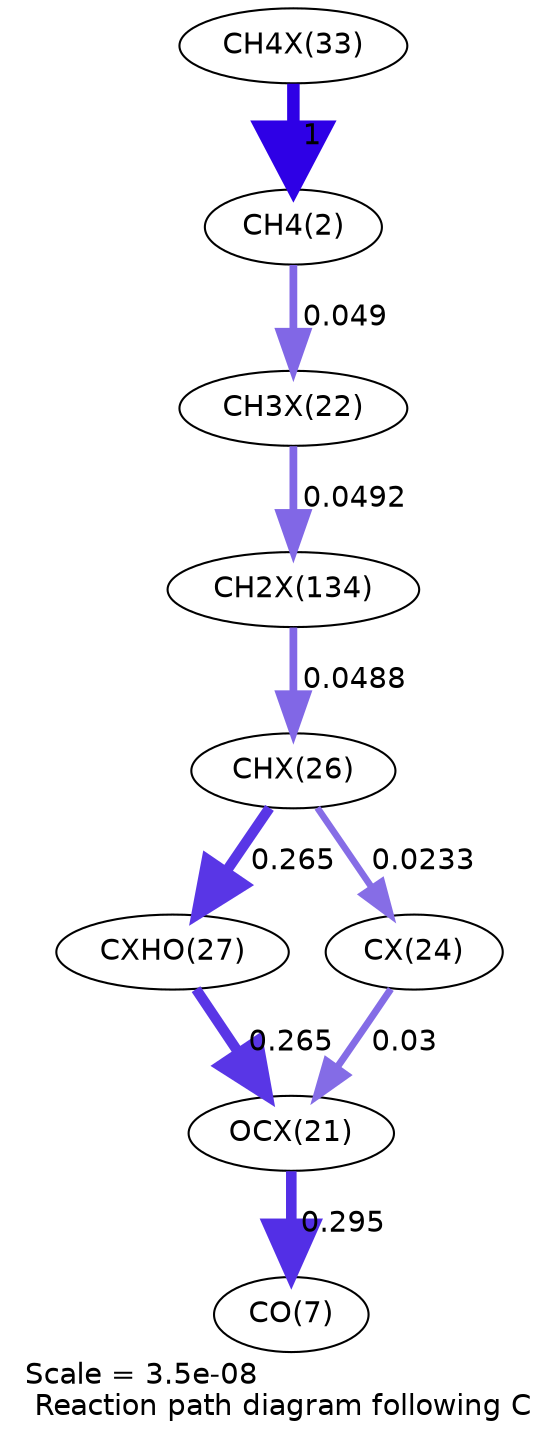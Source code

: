 digraph reaction_paths {
center=1;
s40 -> s4[fontname="Helvetica", penwidth=6, arrowsize=3, color="0.7, 1.5, 0.9"
, label=" 1"];
s4 -> s35[fontname="Helvetica", penwidth=3.72, arrowsize=1.86, color="0.7, 0.549, 0.9"
, label=" 0.049"];
s35 -> s48[fontname="Helvetica", penwidth=3.73, arrowsize=1.86, color="0.7, 0.549, 0.9"
, label=" 0.0492"];
s48 -> s38[fontname="Helvetica", penwidth=3.72, arrowsize=1.86, color="0.7, 0.549, 0.9"
, label=" 0.0488"];
s38 -> s39[fontname="Helvetica", penwidth=5, arrowsize=2.5, color="0.7, 0.765, 0.9"
, label=" 0.265"];
s38 -> s37[fontname="Helvetica", penwidth=3.16, arrowsize=1.58, color="0.7, 0.523, 0.9"
, label=" 0.0233"];
s39 -> s34[fontname="Helvetica", penwidth=5, arrowsize=2.5, color="0.7, 0.765, 0.9"
, label=" 0.265"];
s34 -> s9[fontname="Helvetica", penwidth=5.08, arrowsize=2.54, color="0.7, 0.795, 0.9"
, label=" 0.295"];
s37 -> s34[fontname="Helvetica", penwidth=3.35, arrowsize=1.68, color="0.7, 0.53, 0.9"
, label=" 0.03"];
s4 [ fontname="Helvetica", label="CH4(2)"];
s9 [ fontname="Helvetica", label="CO(7)"];
s34 [ fontname="Helvetica", label="OCX(21)"];
s35 [ fontname="Helvetica", label="CH3X(22)"];
s37 [ fontname="Helvetica", label="CX(24)"];
s38 [ fontname="Helvetica", label="CHX(26)"];
s39 [ fontname="Helvetica", label="CXHO(27)"];
s40 [ fontname="Helvetica", label="CH4X(33)"];
s48 [ fontname="Helvetica", label="CH2X(134)"];
 label = "Scale = 3.5e-08\l Reaction path diagram following C";
 fontname = "Helvetica";
}
